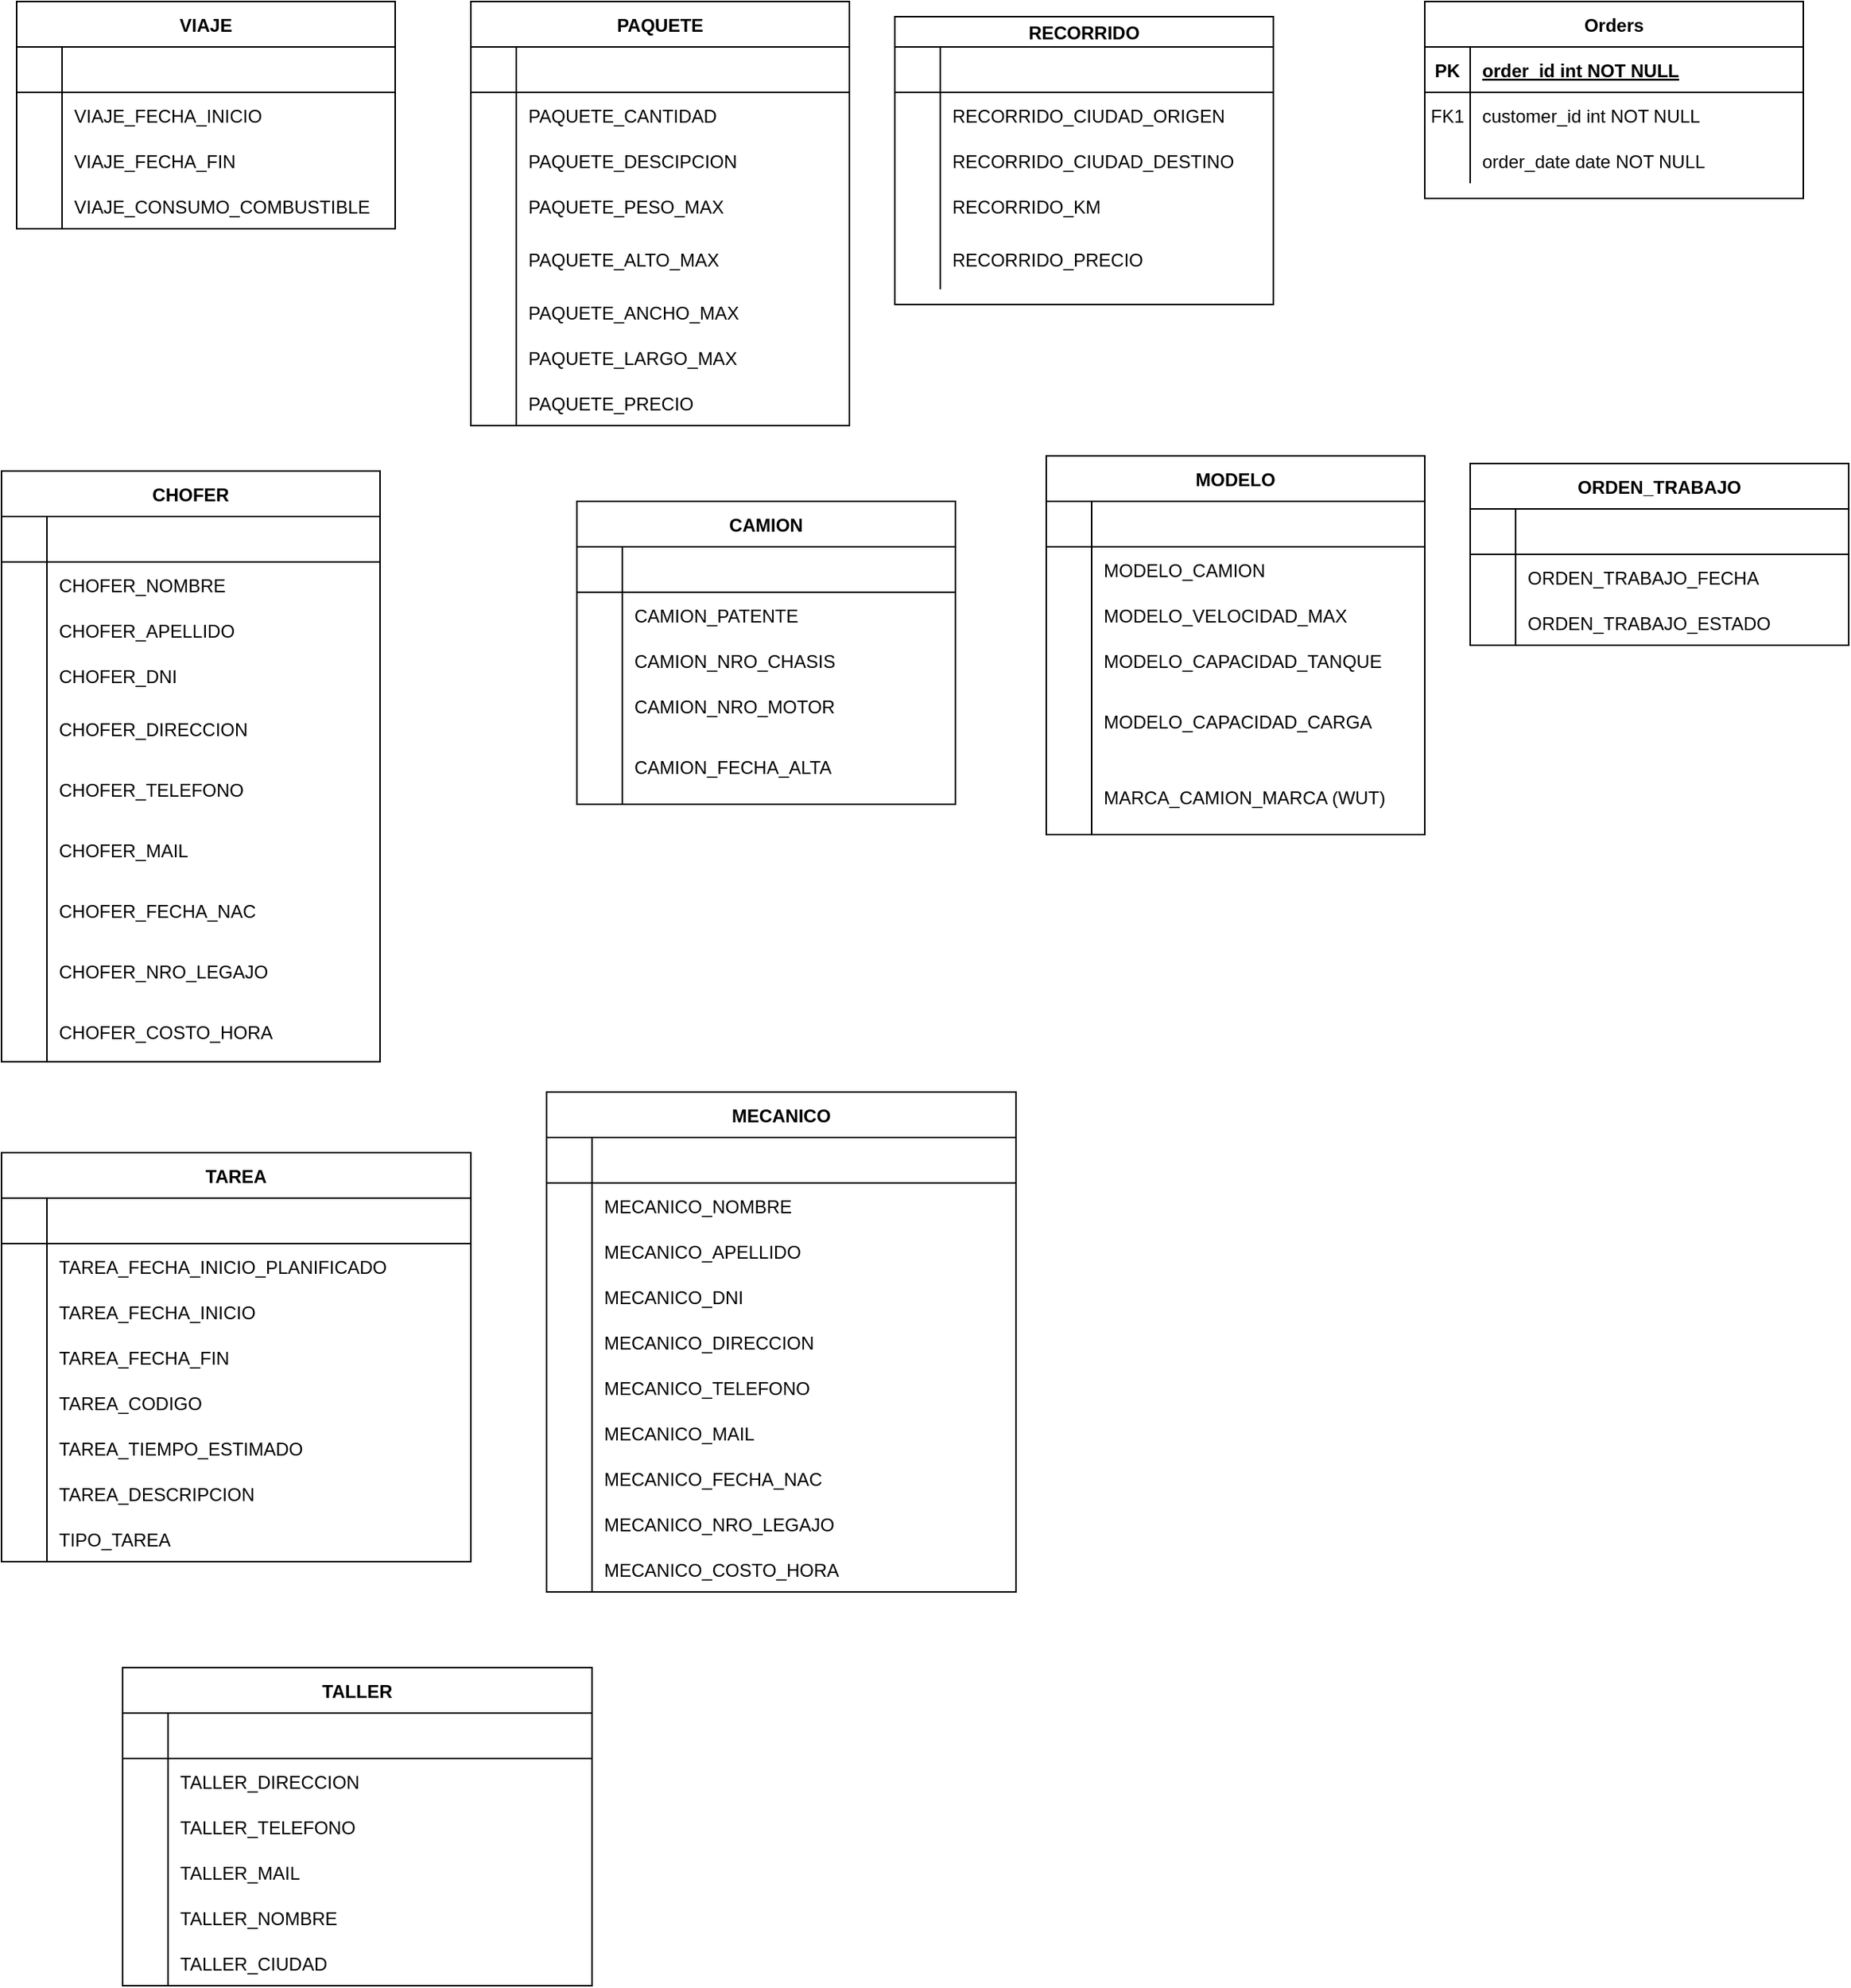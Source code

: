 <mxfile version="15.1.4" type="github">
  <diagram id="R2lEEEUBdFMjLlhIrx00" name="Page-1">
    <mxGraphModel dx="702" dy="761" grid="1" gridSize="10" guides="1" tooltips="1" connect="1" arrows="1" fold="1" page="1" pageScale="1" pageWidth="15000" pageHeight="100000" math="0" shadow="0" extFonts="Permanent Marker^https://fonts.googleapis.com/css?family=Permanent+Marker">
      <root>
        <mxCell id="0" />
        <mxCell id="1" parent="0" />
        <mxCell id="_eQ42IoMCjJthv77Kmsl-1" value="VIAJE" style="shape=table;startSize=30;container=1;collapsible=1;childLayout=tableLayout;fixedRows=1;rowLines=0;fontStyle=1;align=center;resizeLast=1;" vertex="1" parent="1">
          <mxGeometry x="40" y="70" width="250" height="150" as="geometry" />
        </mxCell>
        <mxCell id="_eQ42IoMCjJthv77Kmsl-2" value="" style="shape=partialRectangle;collapsible=0;dropTarget=0;pointerEvents=0;fillColor=none;points=[[0,0.5],[1,0.5]];portConstraint=eastwest;top=0;left=0;right=0;bottom=1;" vertex="1" parent="_eQ42IoMCjJthv77Kmsl-1">
          <mxGeometry y="30" width="250" height="30" as="geometry" />
        </mxCell>
        <mxCell id="_eQ42IoMCjJthv77Kmsl-3" value="" style="shape=partialRectangle;overflow=hidden;connectable=0;fillColor=none;top=0;left=0;bottom=0;right=0;fontStyle=1;" vertex="1" parent="_eQ42IoMCjJthv77Kmsl-2">
          <mxGeometry width="30" height="30" as="geometry" />
        </mxCell>
        <mxCell id="_eQ42IoMCjJthv77Kmsl-4" value="" style="shape=partialRectangle;overflow=hidden;connectable=0;fillColor=none;top=0;left=0;bottom=0;right=0;align=left;spacingLeft=6;fontStyle=5;" vertex="1" parent="_eQ42IoMCjJthv77Kmsl-2">
          <mxGeometry x="30" width="220" height="30" as="geometry" />
        </mxCell>
        <mxCell id="_eQ42IoMCjJthv77Kmsl-5" value="" style="shape=partialRectangle;collapsible=0;dropTarget=0;pointerEvents=0;fillColor=none;points=[[0,0.5],[1,0.5]];portConstraint=eastwest;top=0;left=0;right=0;bottom=0;" vertex="1" parent="_eQ42IoMCjJthv77Kmsl-1">
          <mxGeometry y="60" width="250" height="30" as="geometry" />
        </mxCell>
        <mxCell id="_eQ42IoMCjJthv77Kmsl-6" value="" style="shape=partialRectangle;overflow=hidden;connectable=0;fillColor=none;top=0;left=0;bottom=0;right=0;" vertex="1" parent="_eQ42IoMCjJthv77Kmsl-5">
          <mxGeometry width="30" height="30" as="geometry" />
        </mxCell>
        <mxCell id="_eQ42IoMCjJthv77Kmsl-7" value="VIAJE_FECHA_INICIO" style="shape=partialRectangle;overflow=hidden;connectable=0;fillColor=none;top=0;left=0;bottom=0;right=0;align=left;spacingLeft=6;" vertex="1" parent="_eQ42IoMCjJthv77Kmsl-5">
          <mxGeometry x="30" width="220" height="30" as="geometry" />
        </mxCell>
        <mxCell id="_eQ42IoMCjJthv77Kmsl-17" value="" style="shape=partialRectangle;collapsible=0;dropTarget=0;pointerEvents=0;fillColor=none;points=[[0,0.5],[1,0.5]];portConstraint=eastwest;top=0;left=0;right=0;bottom=0;" vertex="1" parent="_eQ42IoMCjJthv77Kmsl-1">
          <mxGeometry y="90" width="250" height="30" as="geometry" />
        </mxCell>
        <mxCell id="_eQ42IoMCjJthv77Kmsl-18" value="" style="shape=partialRectangle;overflow=hidden;connectable=0;fillColor=none;top=0;left=0;bottom=0;right=0;" vertex="1" parent="_eQ42IoMCjJthv77Kmsl-17">
          <mxGeometry width="30" height="30" as="geometry" />
        </mxCell>
        <mxCell id="_eQ42IoMCjJthv77Kmsl-19" value="VIAJE_FECHA_FIN" style="shape=partialRectangle;overflow=hidden;connectable=0;fillColor=none;top=0;left=0;bottom=0;right=0;align=left;spacingLeft=6;" vertex="1" parent="_eQ42IoMCjJthv77Kmsl-17">
          <mxGeometry x="30" width="220" height="30" as="geometry" />
        </mxCell>
        <mxCell id="_eQ42IoMCjJthv77Kmsl-20" value="" style="shape=partialRectangle;collapsible=0;dropTarget=0;pointerEvents=0;fillColor=none;points=[[0,0.5],[1,0.5]];portConstraint=eastwest;top=0;left=0;right=0;bottom=0;" vertex="1" parent="_eQ42IoMCjJthv77Kmsl-1">
          <mxGeometry y="120" width="250" height="30" as="geometry" />
        </mxCell>
        <mxCell id="_eQ42IoMCjJthv77Kmsl-21" value="" style="shape=partialRectangle;overflow=hidden;connectable=0;fillColor=none;top=0;left=0;bottom=0;right=0;" vertex="1" parent="_eQ42IoMCjJthv77Kmsl-20">
          <mxGeometry width="30" height="30" as="geometry" />
        </mxCell>
        <mxCell id="_eQ42IoMCjJthv77Kmsl-22" value="VIAJE_CONSUMO_COMBUSTIBLE" style="shape=partialRectangle;overflow=hidden;connectable=0;fillColor=none;top=0;left=0;bottom=0;right=0;align=left;spacingLeft=6;" vertex="1" parent="_eQ42IoMCjJthv77Kmsl-20">
          <mxGeometry x="30" width="220" height="30" as="geometry" />
        </mxCell>
        <mxCell id="_eQ42IoMCjJthv77Kmsl-23" value="Orders" style="shape=table;startSize=30;container=1;collapsible=1;childLayout=tableLayout;fixedRows=1;rowLines=0;fontStyle=1;align=center;resizeLast=1;" vertex="1" parent="1">
          <mxGeometry x="970" y="70" width="250" height="130" as="geometry" />
        </mxCell>
        <mxCell id="_eQ42IoMCjJthv77Kmsl-24" value="" style="shape=partialRectangle;collapsible=0;dropTarget=0;pointerEvents=0;fillColor=none;points=[[0,0.5],[1,0.5]];portConstraint=eastwest;top=0;left=0;right=0;bottom=1;" vertex="1" parent="_eQ42IoMCjJthv77Kmsl-23">
          <mxGeometry y="30" width="250" height="30" as="geometry" />
        </mxCell>
        <mxCell id="_eQ42IoMCjJthv77Kmsl-25" value="PK" style="shape=partialRectangle;overflow=hidden;connectable=0;fillColor=none;top=0;left=0;bottom=0;right=0;fontStyle=1;" vertex="1" parent="_eQ42IoMCjJthv77Kmsl-24">
          <mxGeometry width="30" height="30" as="geometry" />
        </mxCell>
        <mxCell id="_eQ42IoMCjJthv77Kmsl-26" value="order_id int NOT NULL " style="shape=partialRectangle;overflow=hidden;connectable=0;fillColor=none;top=0;left=0;bottom=0;right=0;align=left;spacingLeft=6;fontStyle=5;" vertex="1" parent="_eQ42IoMCjJthv77Kmsl-24">
          <mxGeometry x="30" width="220" height="30" as="geometry" />
        </mxCell>
        <mxCell id="_eQ42IoMCjJthv77Kmsl-27" value="" style="shape=partialRectangle;collapsible=0;dropTarget=0;pointerEvents=0;fillColor=none;points=[[0,0.5],[1,0.5]];portConstraint=eastwest;top=0;left=0;right=0;bottom=0;" vertex="1" parent="_eQ42IoMCjJthv77Kmsl-23">
          <mxGeometry y="60" width="250" height="30" as="geometry" />
        </mxCell>
        <mxCell id="_eQ42IoMCjJthv77Kmsl-28" value="FK1" style="shape=partialRectangle;overflow=hidden;connectable=0;fillColor=none;top=0;left=0;bottom=0;right=0;" vertex="1" parent="_eQ42IoMCjJthv77Kmsl-27">
          <mxGeometry width="30" height="30" as="geometry" />
        </mxCell>
        <mxCell id="_eQ42IoMCjJthv77Kmsl-29" value="customer_id int NOT NULL" style="shape=partialRectangle;overflow=hidden;connectable=0;fillColor=none;top=0;left=0;bottom=0;right=0;align=left;spacingLeft=6;" vertex="1" parent="_eQ42IoMCjJthv77Kmsl-27">
          <mxGeometry x="30" width="220" height="30" as="geometry" />
        </mxCell>
        <mxCell id="_eQ42IoMCjJthv77Kmsl-30" value="" style="shape=partialRectangle;collapsible=0;dropTarget=0;pointerEvents=0;fillColor=none;points=[[0,0.5],[1,0.5]];portConstraint=eastwest;top=0;left=0;right=0;bottom=0;" vertex="1" parent="_eQ42IoMCjJthv77Kmsl-23">
          <mxGeometry y="90" width="250" height="30" as="geometry" />
        </mxCell>
        <mxCell id="_eQ42IoMCjJthv77Kmsl-31" value="" style="shape=partialRectangle;overflow=hidden;connectable=0;fillColor=none;top=0;left=0;bottom=0;right=0;" vertex="1" parent="_eQ42IoMCjJthv77Kmsl-30">
          <mxGeometry width="30" height="30" as="geometry" />
        </mxCell>
        <mxCell id="_eQ42IoMCjJthv77Kmsl-32" value="order_date date NOT NULL" style="shape=partialRectangle;overflow=hidden;connectable=0;fillColor=none;top=0;left=0;bottom=0;right=0;align=left;spacingLeft=6;" vertex="1" parent="_eQ42IoMCjJthv77Kmsl-30">
          <mxGeometry x="30" width="220" height="30" as="geometry" />
        </mxCell>
        <mxCell id="_eQ42IoMCjJthv77Kmsl-33" value="PAQUETE" style="shape=table;startSize=30;container=1;collapsible=1;childLayout=tableLayout;fixedRows=1;rowLines=0;fontStyle=1;align=center;resizeLast=1;" vertex="1" parent="1">
          <mxGeometry x="340" y="70" width="250" height="280" as="geometry" />
        </mxCell>
        <mxCell id="_eQ42IoMCjJthv77Kmsl-34" value="" style="shape=partialRectangle;collapsible=0;dropTarget=0;pointerEvents=0;fillColor=none;points=[[0,0.5],[1,0.5]];portConstraint=eastwest;top=0;left=0;right=0;bottom=1;" vertex="1" parent="_eQ42IoMCjJthv77Kmsl-33">
          <mxGeometry y="30" width="250" height="30" as="geometry" />
        </mxCell>
        <mxCell id="_eQ42IoMCjJthv77Kmsl-35" value="" style="shape=partialRectangle;overflow=hidden;connectable=0;fillColor=none;top=0;left=0;bottom=0;right=0;fontStyle=1;" vertex="1" parent="_eQ42IoMCjJthv77Kmsl-34">
          <mxGeometry width="30" height="30" as="geometry" />
        </mxCell>
        <mxCell id="_eQ42IoMCjJthv77Kmsl-36" value="" style="shape=partialRectangle;overflow=hidden;connectable=0;fillColor=none;top=0;left=0;bottom=0;right=0;align=left;spacingLeft=6;fontStyle=5;" vertex="1" parent="_eQ42IoMCjJthv77Kmsl-34">
          <mxGeometry x="30" width="220" height="30" as="geometry" />
        </mxCell>
        <mxCell id="_eQ42IoMCjJthv77Kmsl-37" value="" style="shape=partialRectangle;collapsible=0;dropTarget=0;pointerEvents=0;fillColor=none;points=[[0,0.5],[1,0.5]];portConstraint=eastwest;top=0;left=0;right=0;bottom=0;" vertex="1" parent="_eQ42IoMCjJthv77Kmsl-33">
          <mxGeometry y="60" width="250" height="30" as="geometry" />
        </mxCell>
        <mxCell id="_eQ42IoMCjJthv77Kmsl-38" value="" style="shape=partialRectangle;overflow=hidden;connectable=0;fillColor=none;top=0;left=0;bottom=0;right=0;" vertex="1" parent="_eQ42IoMCjJthv77Kmsl-37">
          <mxGeometry width="30" height="30" as="geometry" />
        </mxCell>
        <mxCell id="_eQ42IoMCjJthv77Kmsl-39" value="PAQUETE_CANTIDAD" style="shape=partialRectangle;overflow=hidden;connectable=0;fillColor=none;top=0;left=0;bottom=0;right=0;align=left;spacingLeft=6;" vertex="1" parent="_eQ42IoMCjJthv77Kmsl-37">
          <mxGeometry x="30" width="220" height="30" as="geometry" />
        </mxCell>
        <mxCell id="_eQ42IoMCjJthv77Kmsl-40" value="" style="shape=partialRectangle;collapsible=0;dropTarget=0;pointerEvents=0;fillColor=none;points=[[0,0.5],[1,0.5]];portConstraint=eastwest;top=0;left=0;right=0;bottom=0;" vertex="1" parent="_eQ42IoMCjJthv77Kmsl-33">
          <mxGeometry y="90" width="250" height="30" as="geometry" />
        </mxCell>
        <mxCell id="_eQ42IoMCjJthv77Kmsl-41" value="" style="shape=partialRectangle;overflow=hidden;connectable=0;fillColor=none;top=0;left=0;bottom=0;right=0;" vertex="1" parent="_eQ42IoMCjJthv77Kmsl-40">
          <mxGeometry width="30" height="30" as="geometry" />
        </mxCell>
        <mxCell id="_eQ42IoMCjJthv77Kmsl-42" value="PAQUETE_DESCIPCION" style="shape=partialRectangle;overflow=hidden;connectable=0;fillColor=none;top=0;left=0;bottom=0;right=0;align=left;spacingLeft=6;" vertex="1" parent="_eQ42IoMCjJthv77Kmsl-40">
          <mxGeometry x="30" width="220" height="30" as="geometry" />
        </mxCell>
        <mxCell id="_eQ42IoMCjJthv77Kmsl-43" value="" style="shape=partialRectangle;collapsible=0;dropTarget=0;pointerEvents=0;fillColor=none;points=[[0,0.5],[1,0.5]];portConstraint=eastwest;top=0;left=0;right=0;bottom=0;" vertex="1" parent="_eQ42IoMCjJthv77Kmsl-33">
          <mxGeometry y="120" width="250" height="30" as="geometry" />
        </mxCell>
        <mxCell id="_eQ42IoMCjJthv77Kmsl-44" value="" style="shape=partialRectangle;overflow=hidden;connectable=0;fillColor=none;top=0;left=0;bottom=0;right=0;" vertex="1" parent="_eQ42IoMCjJthv77Kmsl-43">
          <mxGeometry width="30" height="30" as="geometry" />
        </mxCell>
        <mxCell id="_eQ42IoMCjJthv77Kmsl-45" value="PAQUETE_PESO_MAX" style="shape=partialRectangle;overflow=hidden;connectable=0;fillColor=none;top=0;left=0;bottom=0;right=0;align=left;spacingLeft=6;" vertex="1" parent="_eQ42IoMCjJthv77Kmsl-43">
          <mxGeometry x="30" width="220" height="30" as="geometry" />
        </mxCell>
        <mxCell id="_eQ42IoMCjJthv77Kmsl-46" value="" style="shape=partialRectangle;collapsible=0;dropTarget=0;pointerEvents=0;fillColor=none;points=[[0,0.5],[1,0.5]];portConstraint=eastwest;top=0;left=0;right=0;bottom=0;" vertex="1" parent="_eQ42IoMCjJthv77Kmsl-33">
          <mxGeometry y="150" width="250" height="40" as="geometry" />
        </mxCell>
        <mxCell id="_eQ42IoMCjJthv77Kmsl-47" value="" style="shape=partialRectangle;overflow=hidden;connectable=0;fillColor=none;top=0;left=0;bottom=0;right=0;" vertex="1" parent="_eQ42IoMCjJthv77Kmsl-46">
          <mxGeometry width="30" height="40" as="geometry" />
        </mxCell>
        <mxCell id="_eQ42IoMCjJthv77Kmsl-48" value="PAQUETE_ALTO_MAX" style="shape=partialRectangle;overflow=hidden;connectable=0;fillColor=none;top=0;left=0;bottom=0;right=0;align=left;spacingLeft=6;" vertex="1" parent="_eQ42IoMCjJthv77Kmsl-46">
          <mxGeometry x="30" width="220" height="40" as="geometry" />
        </mxCell>
        <mxCell id="_eQ42IoMCjJthv77Kmsl-49" value="" style="shape=partialRectangle;collapsible=0;dropTarget=0;pointerEvents=0;fillColor=none;points=[[0,0.5],[1,0.5]];portConstraint=eastwest;top=0;left=0;right=0;bottom=0;" vertex="1" parent="_eQ42IoMCjJthv77Kmsl-33">
          <mxGeometry y="190" width="250" height="30" as="geometry" />
        </mxCell>
        <mxCell id="_eQ42IoMCjJthv77Kmsl-50" value="" style="shape=partialRectangle;overflow=hidden;connectable=0;fillColor=none;top=0;left=0;bottom=0;right=0;" vertex="1" parent="_eQ42IoMCjJthv77Kmsl-49">
          <mxGeometry width="30" height="30" as="geometry" />
        </mxCell>
        <mxCell id="_eQ42IoMCjJthv77Kmsl-51" value="PAQUETE_ANCHO_MAX" style="shape=partialRectangle;overflow=hidden;connectable=0;fillColor=none;top=0;left=0;bottom=0;right=0;align=left;spacingLeft=6;" vertex="1" parent="_eQ42IoMCjJthv77Kmsl-49">
          <mxGeometry x="30" width="220" height="30" as="geometry" />
        </mxCell>
        <mxCell id="_eQ42IoMCjJthv77Kmsl-52" value="" style="shape=partialRectangle;collapsible=0;dropTarget=0;pointerEvents=0;fillColor=none;points=[[0,0.5],[1,0.5]];portConstraint=eastwest;top=0;left=0;right=0;bottom=0;" vertex="1" parent="_eQ42IoMCjJthv77Kmsl-33">
          <mxGeometry y="220" width="250" height="30" as="geometry" />
        </mxCell>
        <mxCell id="_eQ42IoMCjJthv77Kmsl-53" value="" style="shape=partialRectangle;overflow=hidden;connectable=0;fillColor=none;top=0;left=0;bottom=0;right=0;" vertex="1" parent="_eQ42IoMCjJthv77Kmsl-52">
          <mxGeometry width="30" height="30" as="geometry" />
        </mxCell>
        <mxCell id="_eQ42IoMCjJthv77Kmsl-54" value="PAQUETE_LARGO_MAX" style="shape=partialRectangle;overflow=hidden;connectable=0;fillColor=none;top=0;left=0;bottom=0;right=0;align=left;spacingLeft=6;" vertex="1" parent="_eQ42IoMCjJthv77Kmsl-52">
          <mxGeometry x="30" width="220" height="30" as="geometry" />
        </mxCell>
        <mxCell id="_eQ42IoMCjJthv77Kmsl-55" value="" style="shape=partialRectangle;collapsible=0;dropTarget=0;pointerEvents=0;fillColor=none;points=[[0,0.5],[1,0.5]];portConstraint=eastwest;top=0;left=0;right=0;bottom=0;" vertex="1" parent="_eQ42IoMCjJthv77Kmsl-33">
          <mxGeometry y="250" width="250" height="30" as="geometry" />
        </mxCell>
        <mxCell id="_eQ42IoMCjJthv77Kmsl-56" value="" style="shape=partialRectangle;overflow=hidden;connectable=0;fillColor=none;top=0;left=0;bottom=0;right=0;" vertex="1" parent="_eQ42IoMCjJthv77Kmsl-55">
          <mxGeometry width="30" height="30" as="geometry" />
        </mxCell>
        <mxCell id="_eQ42IoMCjJthv77Kmsl-57" value="PAQUETE_PRECIO" style="shape=partialRectangle;overflow=hidden;connectable=0;fillColor=none;top=0;left=0;bottom=0;right=0;align=left;spacingLeft=6;" vertex="1" parent="_eQ42IoMCjJthv77Kmsl-55">
          <mxGeometry x="30" width="220" height="30" as="geometry" />
        </mxCell>
        <mxCell id="_eQ42IoMCjJthv77Kmsl-58" value="CHOFER" style="shape=table;startSize=30;container=1;collapsible=1;childLayout=tableLayout;fixedRows=1;rowLines=0;fontStyle=1;align=center;resizeLast=1;" vertex="1" parent="1">
          <mxGeometry x="30" y="380" width="250" height="390" as="geometry" />
        </mxCell>
        <mxCell id="_eQ42IoMCjJthv77Kmsl-59" value="" style="shape=partialRectangle;collapsible=0;dropTarget=0;pointerEvents=0;fillColor=none;points=[[0,0.5],[1,0.5]];portConstraint=eastwest;top=0;left=0;right=0;bottom=1;" vertex="1" parent="_eQ42IoMCjJthv77Kmsl-58">
          <mxGeometry y="30" width="250" height="30" as="geometry" />
        </mxCell>
        <mxCell id="_eQ42IoMCjJthv77Kmsl-60" value="" style="shape=partialRectangle;overflow=hidden;connectable=0;fillColor=none;top=0;left=0;bottom=0;right=0;fontStyle=1;" vertex="1" parent="_eQ42IoMCjJthv77Kmsl-59">
          <mxGeometry width="30" height="30" as="geometry" />
        </mxCell>
        <mxCell id="_eQ42IoMCjJthv77Kmsl-61" value="" style="shape=partialRectangle;overflow=hidden;connectable=0;fillColor=none;top=0;left=0;bottom=0;right=0;align=left;spacingLeft=6;fontStyle=5;" vertex="1" parent="_eQ42IoMCjJthv77Kmsl-59">
          <mxGeometry x="30" width="220" height="30" as="geometry" />
        </mxCell>
        <mxCell id="_eQ42IoMCjJthv77Kmsl-62" value="" style="shape=partialRectangle;collapsible=0;dropTarget=0;pointerEvents=0;fillColor=none;points=[[0,0.5],[1,0.5]];portConstraint=eastwest;top=0;left=0;right=0;bottom=0;" vertex="1" parent="_eQ42IoMCjJthv77Kmsl-58">
          <mxGeometry y="60" width="250" height="30" as="geometry" />
        </mxCell>
        <mxCell id="_eQ42IoMCjJthv77Kmsl-63" value="" style="shape=partialRectangle;overflow=hidden;connectable=0;fillColor=none;top=0;left=0;bottom=0;right=0;" vertex="1" parent="_eQ42IoMCjJthv77Kmsl-62">
          <mxGeometry width="30" height="30" as="geometry" />
        </mxCell>
        <mxCell id="_eQ42IoMCjJthv77Kmsl-64" value="CHOFER_NOMBRE" style="shape=partialRectangle;overflow=hidden;connectable=0;fillColor=none;top=0;left=0;bottom=0;right=0;align=left;spacingLeft=6;" vertex="1" parent="_eQ42IoMCjJthv77Kmsl-62">
          <mxGeometry x="30" width="220" height="30" as="geometry" />
        </mxCell>
        <mxCell id="_eQ42IoMCjJthv77Kmsl-65" value="" style="shape=partialRectangle;collapsible=0;dropTarget=0;pointerEvents=0;fillColor=none;points=[[0,0.5],[1,0.5]];portConstraint=eastwest;top=0;left=0;right=0;bottom=0;" vertex="1" parent="_eQ42IoMCjJthv77Kmsl-58">
          <mxGeometry y="90" width="250" height="30" as="geometry" />
        </mxCell>
        <mxCell id="_eQ42IoMCjJthv77Kmsl-66" value="" style="shape=partialRectangle;overflow=hidden;connectable=0;fillColor=none;top=0;left=0;bottom=0;right=0;" vertex="1" parent="_eQ42IoMCjJthv77Kmsl-65">
          <mxGeometry width="30" height="30" as="geometry" />
        </mxCell>
        <mxCell id="_eQ42IoMCjJthv77Kmsl-67" value="CHOFER_APELLIDO" style="shape=partialRectangle;overflow=hidden;connectable=0;fillColor=none;top=0;left=0;bottom=0;right=0;align=left;spacingLeft=6;" vertex="1" parent="_eQ42IoMCjJthv77Kmsl-65">
          <mxGeometry x="30" width="220" height="30" as="geometry" />
        </mxCell>
        <mxCell id="_eQ42IoMCjJthv77Kmsl-68" value="" style="shape=partialRectangle;collapsible=0;dropTarget=0;pointerEvents=0;fillColor=none;points=[[0,0.5],[1,0.5]];portConstraint=eastwest;top=0;left=0;right=0;bottom=0;" vertex="1" parent="_eQ42IoMCjJthv77Kmsl-58">
          <mxGeometry y="120" width="250" height="30" as="geometry" />
        </mxCell>
        <mxCell id="_eQ42IoMCjJthv77Kmsl-69" value="" style="shape=partialRectangle;overflow=hidden;connectable=0;fillColor=none;top=0;left=0;bottom=0;right=0;" vertex="1" parent="_eQ42IoMCjJthv77Kmsl-68">
          <mxGeometry width="30" height="30" as="geometry" />
        </mxCell>
        <mxCell id="_eQ42IoMCjJthv77Kmsl-70" value="CHOFER_DNI" style="shape=partialRectangle;overflow=hidden;connectable=0;fillColor=none;top=0;left=0;bottom=0;right=0;align=left;spacingLeft=6;" vertex="1" parent="_eQ42IoMCjJthv77Kmsl-68">
          <mxGeometry x="30" width="220" height="30" as="geometry" />
        </mxCell>
        <mxCell id="_eQ42IoMCjJthv77Kmsl-71" value="" style="shape=partialRectangle;collapsible=0;dropTarget=0;pointerEvents=0;fillColor=none;points=[[0,0.5],[1,0.5]];portConstraint=eastwest;top=0;left=0;right=0;bottom=0;" vertex="1" parent="_eQ42IoMCjJthv77Kmsl-58">
          <mxGeometry y="150" width="250" height="40" as="geometry" />
        </mxCell>
        <mxCell id="_eQ42IoMCjJthv77Kmsl-72" value="" style="shape=partialRectangle;overflow=hidden;connectable=0;fillColor=none;top=0;left=0;bottom=0;right=0;" vertex="1" parent="_eQ42IoMCjJthv77Kmsl-71">
          <mxGeometry width="30" height="40" as="geometry" />
        </mxCell>
        <mxCell id="_eQ42IoMCjJthv77Kmsl-73" value="CHOFER_DIRECCION" style="shape=partialRectangle;overflow=hidden;connectable=0;fillColor=none;top=0;left=0;bottom=0;right=0;align=left;spacingLeft=6;" vertex="1" parent="_eQ42IoMCjJthv77Kmsl-71">
          <mxGeometry x="30" width="220" height="40" as="geometry" />
        </mxCell>
        <mxCell id="_eQ42IoMCjJthv77Kmsl-99" value="" style="shape=partialRectangle;collapsible=0;dropTarget=0;pointerEvents=0;fillColor=none;points=[[0,0.5],[1,0.5]];portConstraint=eastwest;top=0;left=0;right=0;bottom=0;" vertex="1" parent="_eQ42IoMCjJthv77Kmsl-58">
          <mxGeometry y="190" width="250" height="40" as="geometry" />
        </mxCell>
        <mxCell id="_eQ42IoMCjJthv77Kmsl-100" value="" style="shape=partialRectangle;overflow=hidden;connectable=0;fillColor=none;top=0;left=0;bottom=0;right=0;" vertex="1" parent="_eQ42IoMCjJthv77Kmsl-99">
          <mxGeometry width="30" height="40" as="geometry" />
        </mxCell>
        <mxCell id="_eQ42IoMCjJthv77Kmsl-101" value="CHOFER_TELEFONO" style="shape=partialRectangle;overflow=hidden;connectable=0;fillColor=none;top=0;left=0;bottom=0;right=0;align=left;spacingLeft=6;" vertex="1" parent="_eQ42IoMCjJthv77Kmsl-99">
          <mxGeometry x="30" width="220" height="40" as="geometry" />
        </mxCell>
        <mxCell id="_eQ42IoMCjJthv77Kmsl-102" value="" style="shape=partialRectangle;collapsible=0;dropTarget=0;pointerEvents=0;fillColor=none;points=[[0,0.5],[1,0.5]];portConstraint=eastwest;top=0;left=0;right=0;bottom=0;" vertex="1" parent="_eQ42IoMCjJthv77Kmsl-58">
          <mxGeometry y="230" width="250" height="40" as="geometry" />
        </mxCell>
        <mxCell id="_eQ42IoMCjJthv77Kmsl-103" value="" style="shape=partialRectangle;overflow=hidden;connectable=0;fillColor=none;top=0;left=0;bottom=0;right=0;" vertex="1" parent="_eQ42IoMCjJthv77Kmsl-102">
          <mxGeometry width="30" height="40" as="geometry" />
        </mxCell>
        <mxCell id="_eQ42IoMCjJthv77Kmsl-104" value="CHOFER_MAIL" style="shape=partialRectangle;overflow=hidden;connectable=0;fillColor=none;top=0;left=0;bottom=0;right=0;align=left;spacingLeft=6;" vertex="1" parent="_eQ42IoMCjJthv77Kmsl-102">
          <mxGeometry x="30" width="220" height="40" as="geometry" />
        </mxCell>
        <mxCell id="_eQ42IoMCjJthv77Kmsl-105" value="" style="shape=partialRectangle;collapsible=0;dropTarget=0;pointerEvents=0;fillColor=none;points=[[0,0.5],[1,0.5]];portConstraint=eastwest;top=0;left=0;right=0;bottom=0;" vertex="1" parent="_eQ42IoMCjJthv77Kmsl-58">
          <mxGeometry y="270" width="250" height="40" as="geometry" />
        </mxCell>
        <mxCell id="_eQ42IoMCjJthv77Kmsl-106" value="" style="shape=partialRectangle;overflow=hidden;connectable=0;fillColor=none;top=0;left=0;bottom=0;right=0;" vertex="1" parent="_eQ42IoMCjJthv77Kmsl-105">
          <mxGeometry width="30" height="40" as="geometry" />
        </mxCell>
        <mxCell id="_eQ42IoMCjJthv77Kmsl-107" value="CHOFER_FECHA_NAC" style="shape=partialRectangle;overflow=hidden;connectable=0;fillColor=none;top=0;left=0;bottom=0;right=0;align=left;spacingLeft=6;" vertex="1" parent="_eQ42IoMCjJthv77Kmsl-105">
          <mxGeometry x="30" width="220" height="40" as="geometry" />
        </mxCell>
        <mxCell id="_eQ42IoMCjJthv77Kmsl-108" value="" style="shape=partialRectangle;collapsible=0;dropTarget=0;pointerEvents=0;fillColor=none;points=[[0,0.5],[1,0.5]];portConstraint=eastwest;top=0;left=0;right=0;bottom=0;" vertex="1" parent="_eQ42IoMCjJthv77Kmsl-58">
          <mxGeometry y="310" width="250" height="40" as="geometry" />
        </mxCell>
        <mxCell id="_eQ42IoMCjJthv77Kmsl-109" value="" style="shape=partialRectangle;overflow=hidden;connectable=0;fillColor=none;top=0;left=0;bottom=0;right=0;" vertex="1" parent="_eQ42IoMCjJthv77Kmsl-108">
          <mxGeometry width="30" height="40" as="geometry" />
        </mxCell>
        <mxCell id="_eQ42IoMCjJthv77Kmsl-110" value="CHOFER_NRO_LEGAJO" style="shape=partialRectangle;overflow=hidden;connectable=0;fillColor=none;top=0;left=0;bottom=0;right=0;align=left;spacingLeft=6;" vertex="1" parent="_eQ42IoMCjJthv77Kmsl-108">
          <mxGeometry x="30" width="220" height="40" as="geometry" />
        </mxCell>
        <mxCell id="_eQ42IoMCjJthv77Kmsl-111" value="" style="shape=partialRectangle;collapsible=0;dropTarget=0;pointerEvents=0;fillColor=none;points=[[0,0.5],[1,0.5]];portConstraint=eastwest;top=0;left=0;right=0;bottom=0;" vertex="1" parent="_eQ42IoMCjJthv77Kmsl-58">
          <mxGeometry y="350" width="250" height="40" as="geometry" />
        </mxCell>
        <mxCell id="_eQ42IoMCjJthv77Kmsl-112" value="" style="shape=partialRectangle;overflow=hidden;connectable=0;fillColor=none;top=0;left=0;bottom=0;right=0;" vertex="1" parent="_eQ42IoMCjJthv77Kmsl-111">
          <mxGeometry width="30" height="40" as="geometry" />
        </mxCell>
        <mxCell id="_eQ42IoMCjJthv77Kmsl-113" value="CHOFER_COSTO_HORA" style="shape=partialRectangle;overflow=hidden;connectable=0;fillColor=none;top=0;left=0;bottom=0;right=0;align=left;spacingLeft=6;" vertex="1" parent="_eQ42IoMCjJthv77Kmsl-111">
          <mxGeometry x="30" width="220" height="40" as="geometry" />
        </mxCell>
        <mxCell id="_eQ42IoMCjJthv77Kmsl-83" value="RECORRIDO" style="shape=table;startSize=20;container=1;collapsible=1;childLayout=tableLayout;fixedRows=1;rowLines=0;fontStyle=1;align=center;resizeLast=1;" vertex="1" parent="1">
          <mxGeometry x="620" y="80" width="250" height="190" as="geometry" />
        </mxCell>
        <mxCell id="_eQ42IoMCjJthv77Kmsl-84" value="" style="shape=partialRectangle;collapsible=0;dropTarget=0;pointerEvents=0;fillColor=none;points=[[0,0.5],[1,0.5]];portConstraint=eastwest;top=0;left=0;right=0;bottom=1;" vertex="1" parent="_eQ42IoMCjJthv77Kmsl-83">
          <mxGeometry y="20" width="250" height="30" as="geometry" />
        </mxCell>
        <mxCell id="_eQ42IoMCjJthv77Kmsl-85" value="" style="shape=partialRectangle;overflow=hidden;connectable=0;fillColor=none;top=0;left=0;bottom=0;right=0;fontStyle=1;" vertex="1" parent="_eQ42IoMCjJthv77Kmsl-84">
          <mxGeometry width="30" height="30" as="geometry" />
        </mxCell>
        <mxCell id="_eQ42IoMCjJthv77Kmsl-86" value="" style="shape=partialRectangle;overflow=hidden;connectable=0;fillColor=none;top=0;left=0;bottom=0;right=0;align=left;spacingLeft=6;fontStyle=5;" vertex="1" parent="_eQ42IoMCjJthv77Kmsl-84">
          <mxGeometry x="30" width="220" height="30" as="geometry" />
        </mxCell>
        <mxCell id="_eQ42IoMCjJthv77Kmsl-87" value="" style="shape=partialRectangle;collapsible=0;dropTarget=0;pointerEvents=0;fillColor=none;points=[[0,0.5],[1,0.5]];portConstraint=eastwest;top=0;left=0;right=0;bottom=0;" vertex="1" parent="_eQ42IoMCjJthv77Kmsl-83">
          <mxGeometry y="50" width="250" height="30" as="geometry" />
        </mxCell>
        <mxCell id="_eQ42IoMCjJthv77Kmsl-88" value="" style="shape=partialRectangle;overflow=hidden;connectable=0;fillColor=none;top=0;left=0;bottom=0;right=0;" vertex="1" parent="_eQ42IoMCjJthv77Kmsl-87">
          <mxGeometry width="30" height="30" as="geometry" />
        </mxCell>
        <mxCell id="_eQ42IoMCjJthv77Kmsl-89" value="RECORRIDO_CIUDAD_ORIGEN" style="shape=partialRectangle;overflow=hidden;connectable=0;fillColor=none;top=0;left=0;bottom=0;right=0;align=left;spacingLeft=6;" vertex="1" parent="_eQ42IoMCjJthv77Kmsl-87">
          <mxGeometry x="30" width="220" height="30" as="geometry" />
        </mxCell>
        <mxCell id="_eQ42IoMCjJthv77Kmsl-90" value="" style="shape=partialRectangle;collapsible=0;dropTarget=0;pointerEvents=0;fillColor=none;points=[[0,0.5],[1,0.5]];portConstraint=eastwest;top=0;left=0;right=0;bottom=0;" vertex="1" parent="_eQ42IoMCjJthv77Kmsl-83">
          <mxGeometry y="80" width="250" height="30" as="geometry" />
        </mxCell>
        <mxCell id="_eQ42IoMCjJthv77Kmsl-91" value="" style="shape=partialRectangle;overflow=hidden;connectable=0;fillColor=none;top=0;left=0;bottom=0;right=0;" vertex="1" parent="_eQ42IoMCjJthv77Kmsl-90">
          <mxGeometry width="30" height="30" as="geometry" />
        </mxCell>
        <mxCell id="_eQ42IoMCjJthv77Kmsl-92" value="RECORRIDO_CIUDAD_DESTINO" style="shape=partialRectangle;overflow=hidden;connectable=0;fillColor=none;top=0;left=0;bottom=0;right=0;align=left;spacingLeft=6;" vertex="1" parent="_eQ42IoMCjJthv77Kmsl-90">
          <mxGeometry x="30" width="220" height="30" as="geometry" />
        </mxCell>
        <mxCell id="_eQ42IoMCjJthv77Kmsl-93" value="" style="shape=partialRectangle;collapsible=0;dropTarget=0;pointerEvents=0;fillColor=none;points=[[0,0.5],[1,0.5]];portConstraint=eastwest;top=0;left=0;right=0;bottom=0;" vertex="1" parent="_eQ42IoMCjJthv77Kmsl-83">
          <mxGeometry y="110" width="250" height="30" as="geometry" />
        </mxCell>
        <mxCell id="_eQ42IoMCjJthv77Kmsl-94" value="" style="shape=partialRectangle;overflow=hidden;connectable=0;fillColor=none;top=0;left=0;bottom=0;right=0;" vertex="1" parent="_eQ42IoMCjJthv77Kmsl-93">
          <mxGeometry width="30" height="30" as="geometry" />
        </mxCell>
        <mxCell id="_eQ42IoMCjJthv77Kmsl-95" value="RECORRIDO_KM" style="shape=partialRectangle;overflow=hidden;connectable=0;fillColor=none;top=0;left=0;bottom=0;right=0;align=left;spacingLeft=6;" vertex="1" parent="_eQ42IoMCjJthv77Kmsl-93">
          <mxGeometry x="30" width="220" height="30" as="geometry" />
        </mxCell>
        <mxCell id="_eQ42IoMCjJthv77Kmsl-96" value="" style="shape=partialRectangle;collapsible=0;dropTarget=0;pointerEvents=0;fillColor=none;points=[[0,0.5],[1,0.5]];portConstraint=eastwest;top=0;left=0;right=0;bottom=0;" vertex="1" parent="_eQ42IoMCjJthv77Kmsl-83">
          <mxGeometry y="140" width="250" height="40" as="geometry" />
        </mxCell>
        <mxCell id="_eQ42IoMCjJthv77Kmsl-97" value="" style="shape=partialRectangle;overflow=hidden;connectable=0;fillColor=none;top=0;left=0;bottom=0;right=0;" vertex="1" parent="_eQ42IoMCjJthv77Kmsl-96">
          <mxGeometry width="30" height="40" as="geometry" />
        </mxCell>
        <mxCell id="_eQ42IoMCjJthv77Kmsl-98" value="RECORRIDO_PRECIO" style="shape=partialRectangle;overflow=hidden;connectable=0;fillColor=none;top=0;left=0;bottom=0;right=0;align=left;spacingLeft=6;" vertex="1" parent="_eQ42IoMCjJthv77Kmsl-96">
          <mxGeometry x="30" width="220" height="40" as="geometry" />
        </mxCell>
        <mxCell id="_eQ42IoMCjJthv77Kmsl-114" value="CAMION" style="shape=table;startSize=30;container=1;collapsible=1;childLayout=tableLayout;fixedRows=1;rowLines=0;fontStyle=1;align=center;resizeLast=1;" vertex="1" parent="1">
          <mxGeometry x="410" y="400" width="250" height="200" as="geometry" />
        </mxCell>
        <mxCell id="_eQ42IoMCjJthv77Kmsl-115" value="" style="shape=partialRectangle;collapsible=0;dropTarget=0;pointerEvents=0;fillColor=none;points=[[0,0.5],[1,0.5]];portConstraint=eastwest;top=0;left=0;right=0;bottom=1;" vertex="1" parent="_eQ42IoMCjJthv77Kmsl-114">
          <mxGeometry y="30" width="250" height="30" as="geometry" />
        </mxCell>
        <mxCell id="_eQ42IoMCjJthv77Kmsl-116" value="" style="shape=partialRectangle;overflow=hidden;connectable=0;fillColor=none;top=0;left=0;bottom=0;right=0;fontStyle=1;" vertex="1" parent="_eQ42IoMCjJthv77Kmsl-115">
          <mxGeometry width="30" height="30" as="geometry" />
        </mxCell>
        <mxCell id="_eQ42IoMCjJthv77Kmsl-117" value="" style="shape=partialRectangle;overflow=hidden;connectable=0;fillColor=none;top=0;left=0;bottom=0;right=0;align=left;spacingLeft=6;fontStyle=5;" vertex="1" parent="_eQ42IoMCjJthv77Kmsl-115">
          <mxGeometry x="30" width="220" height="30" as="geometry" />
        </mxCell>
        <mxCell id="_eQ42IoMCjJthv77Kmsl-118" value="" style="shape=partialRectangle;collapsible=0;dropTarget=0;pointerEvents=0;fillColor=none;points=[[0,0.5],[1,0.5]];portConstraint=eastwest;top=0;left=0;right=0;bottom=0;" vertex="1" parent="_eQ42IoMCjJthv77Kmsl-114">
          <mxGeometry y="60" width="250" height="30" as="geometry" />
        </mxCell>
        <mxCell id="_eQ42IoMCjJthv77Kmsl-119" value="" style="shape=partialRectangle;overflow=hidden;connectable=0;fillColor=none;top=0;left=0;bottom=0;right=0;" vertex="1" parent="_eQ42IoMCjJthv77Kmsl-118">
          <mxGeometry width="30" height="30" as="geometry" />
        </mxCell>
        <mxCell id="_eQ42IoMCjJthv77Kmsl-120" value="CAMION_PATENTE" style="shape=partialRectangle;overflow=hidden;connectable=0;fillColor=none;top=0;left=0;bottom=0;right=0;align=left;spacingLeft=6;" vertex="1" parent="_eQ42IoMCjJthv77Kmsl-118">
          <mxGeometry x="30" width="220" height="30" as="geometry" />
        </mxCell>
        <mxCell id="_eQ42IoMCjJthv77Kmsl-121" value="" style="shape=partialRectangle;collapsible=0;dropTarget=0;pointerEvents=0;fillColor=none;points=[[0,0.5],[1,0.5]];portConstraint=eastwest;top=0;left=0;right=0;bottom=0;" vertex="1" parent="_eQ42IoMCjJthv77Kmsl-114">
          <mxGeometry y="90" width="250" height="30" as="geometry" />
        </mxCell>
        <mxCell id="_eQ42IoMCjJthv77Kmsl-122" value="" style="shape=partialRectangle;overflow=hidden;connectable=0;fillColor=none;top=0;left=0;bottom=0;right=0;" vertex="1" parent="_eQ42IoMCjJthv77Kmsl-121">
          <mxGeometry width="30" height="30" as="geometry" />
        </mxCell>
        <mxCell id="_eQ42IoMCjJthv77Kmsl-123" value="CAMION_NRO_CHASIS" style="shape=partialRectangle;overflow=hidden;connectable=0;fillColor=none;top=0;left=0;bottom=0;right=0;align=left;spacingLeft=6;" vertex="1" parent="_eQ42IoMCjJthv77Kmsl-121">
          <mxGeometry x="30" width="220" height="30" as="geometry" />
        </mxCell>
        <mxCell id="_eQ42IoMCjJthv77Kmsl-124" value="" style="shape=partialRectangle;collapsible=0;dropTarget=0;pointerEvents=0;fillColor=none;points=[[0,0.5],[1,0.5]];portConstraint=eastwest;top=0;left=0;right=0;bottom=0;" vertex="1" parent="_eQ42IoMCjJthv77Kmsl-114">
          <mxGeometry y="120" width="250" height="30" as="geometry" />
        </mxCell>
        <mxCell id="_eQ42IoMCjJthv77Kmsl-125" value="" style="shape=partialRectangle;overflow=hidden;connectable=0;fillColor=none;top=0;left=0;bottom=0;right=0;" vertex="1" parent="_eQ42IoMCjJthv77Kmsl-124">
          <mxGeometry width="30" height="30" as="geometry" />
        </mxCell>
        <mxCell id="_eQ42IoMCjJthv77Kmsl-126" value="CAMION_NRO_MOTOR" style="shape=partialRectangle;overflow=hidden;connectable=0;fillColor=none;top=0;left=0;bottom=0;right=0;align=left;spacingLeft=6;" vertex="1" parent="_eQ42IoMCjJthv77Kmsl-124">
          <mxGeometry x="30" width="220" height="30" as="geometry" />
        </mxCell>
        <mxCell id="_eQ42IoMCjJthv77Kmsl-127" value="" style="shape=partialRectangle;collapsible=0;dropTarget=0;pointerEvents=0;fillColor=none;points=[[0,0.5],[1,0.5]];portConstraint=eastwest;top=0;left=0;right=0;bottom=0;" vertex="1" parent="_eQ42IoMCjJthv77Kmsl-114">
          <mxGeometry y="150" width="250" height="50" as="geometry" />
        </mxCell>
        <mxCell id="_eQ42IoMCjJthv77Kmsl-128" value="" style="shape=partialRectangle;overflow=hidden;connectable=0;fillColor=none;top=0;left=0;bottom=0;right=0;" vertex="1" parent="_eQ42IoMCjJthv77Kmsl-127">
          <mxGeometry width="30" height="50" as="geometry" />
        </mxCell>
        <mxCell id="_eQ42IoMCjJthv77Kmsl-129" value="CAMION_FECHA_ALTA" style="shape=partialRectangle;overflow=hidden;connectable=0;fillColor=none;top=0;left=0;bottom=0;right=0;align=left;spacingLeft=6;" vertex="1" parent="_eQ42IoMCjJthv77Kmsl-127">
          <mxGeometry x="30" width="220" height="50" as="geometry" />
        </mxCell>
        <mxCell id="_eQ42IoMCjJthv77Kmsl-145" value="MODELO" style="shape=table;startSize=30;container=1;collapsible=1;childLayout=tableLayout;fixedRows=1;rowLines=0;fontStyle=1;align=center;resizeLast=1;" vertex="1" parent="1">
          <mxGeometry x="720" y="370" width="250" height="250" as="geometry" />
        </mxCell>
        <mxCell id="_eQ42IoMCjJthv77Kmsl-146" value="" style="shape=partialRectangle;collapsible=0;dropTarget=0;pointerEvents=0;fillColor=none;points=[[0,0.5],[1,0.5]];portConstraint=eastwest;top=0;left=0;right=0;bottom=1;" vertex="1" parent="_eQ42IoMCjJthv77Kmsl-145">
          <mxGeometry y="30" width="250" height="30" as="geometry" />
        </mxCell>
        <mxCell id="_eQ42IoMCjJthv77Kmsl-147" value="" style="shape=partialRectangle;overflow=hidden;connectable=0;fillColor=none;top=0;left=0;bottom=0;right=0;fontStyle=1;" vertex="1" parent="_eQ42IoMCjJthv77Kmsl-146">
          <mxGeometry width="30" height="30" as="geometry" />
        </mxCell>
        <mxCell id="_eQ42IoMCjJthv77Kmsl-148" value="" style="shape=partialRectangle;overflow=hidden;connectable=0;fillColor=none;top=0;left=0;bottom=0;right=0;align=left;spacingLeft=6;fontStyle=5;" vertex="1" parent="_eQ42IoMCjJthv77Kmsl-146">
          <mxGeometry x="30" width="220" height="30" as="geometry" />
        </mxCell>
        <mxCell id="_eQ42IoMCjJthv77Kmsl-149" value="" style="shape=partialRectangle;collapsible=0;dropTarget=0;pointerEvents=0;fillColor=none;points=[[0,0.5],[1,0.5]];portConstraint=eastwest;top=0;left=0;right=0;bottom=0;" vertex="1" parent="_eQ42IoMCjJthv77Kmsl-145">
          <mxGeometry y="60" width="250" height="30" as="geometry" />
        </mxCell>
        <mxCell id="_eQ42IoMCjJthv77Kmsl-150" value="" style="shape=partialRectangle;overflow=hidden;connectable=0;fillColor=none;top=0;left=0;bottom=0;right=0;" vertex="1" parent="_eQ42IoMCjJthv77Kmsl-149">
          <mxGeometry width="30" height="30" as="geometry" />
        </mxCell>
        <mxCell id="_eQ42IoMCjJthv77Kmsl-151" value="MODELO_CAMION" style="shape=partialRectangle;overflow=hidden;connectable=0;fillColor=none;top=0;left=0;bottom=0;right=0;align=left;spacingLeft=6;" vertex="1" parent="_eQ42IoMCjJthv77Kmsl-149">
          <mxGeometry x="30" width="220" height="30" as="geometry" />
        </mxCell>
        <mxCell id="_eQ42IoMCjJthv77Kmsl-152" value="" style="shape=partialRectangle;collapsible=0;dropTarget=0;pointerEvents=0;fillColor=none;points=[[0,0.5],[1,0.5]];portConstraint=eastwest;top=0;left=0;right=0;bottom=0;" vertex="1" parent="_eQ42IoMCjJthv77Kmsl-145">
          <mxGeometry y="90" width="250" height="30" as="geometry" />
        </mxCell>
        <mxCell id="_eQ42IoMCjJthv77Kmsl-153" value="" style="shape=partialRectangle;overflow=hidden;connectable=0;fillColor=none;top=0;left=0;bottom=0;right=0;" vertex="1" parent="_eQ42IoMCjJthv77Kmsl-152">
          <mxGeometry width="30" height="30" as="geometry" />
        </mxCell>
        <mxCell id="_eQ42IoMCjJthv77Kmsl-154" value="MODELO_VELOCIDAD_MAX" style="shape=partialRectangle;overflow=hidden;connectable=0;fillColor=none;top=0;left=0;bottom=0;right=0;align=left;spacingLeft=6;" vertex="1" parent="_eQ42IoMCjJthv77Kmsl-152">
          <mxGeometry x="30" width="220" height="30" as="geometry" />
        </mxCell>
        <mxCell id="_eQ42IoMCjJthv77Kmsl-155" value="" style="shape=partialRectangle;collapsible=0;dropTarget=0;pointerEvents=0;fillColor=none;points=[[0,0.5],[1,0.5]];portConstraint=eastwest;top=0;left=0;right=0;bottom=0;" vertex="1" parent="_eQ42IoMCjJthv77Kmsl-145">
          <mxGeometry y="120" width="250" height="30" as="geometry" />
        </mxCell>
        <mxCell id="_eQ42IoMCjJthv77Kmsl-156" value="" style="shape=partialRectangle;overflow=hidden;connectable=0;fillColor=none;top=0;left=0;bottom=0;right=0;" vertex="1" parent="_eQ42IoMCjJthv77Kmsl-155">
          <mxGeometry width="30" height="30" as="geometry" />
        </mxCell>
        <mxCell id="_eQ42IoMCjJthv77Kmsl-157" value="MODELO_CAPACIDAD_TANQUE" style="shape=partialRectangle;overflow=hidden;connectable=0;fillColor=none;top=0;left=0;bottom=0;right=0;align=left;spacingLeft=6;" vertex="1" parent="_eQ42IoMCjJthv77Kmsl-155">
          <mxGeometry x="30" width="220" height="30" as="geometry" />
        </mxCell>
        <mxCell id="_eQ42IoMCjJthv77Kmsl-158" value="" style="shape=partialRectangle;collapsible=0;dropTarget=0;pointerEvents=0;fillColor=none;points=[[0,0.5],[1,0.5]];portConstraint=eastwest;top=0;left=0;right=0;bottom=0;" vertex="1" parent="_eQ42IoMCjJthv77Kmsl-145">
          <mxGeometry y="150" width="250" height="50" as="geometry" />
        </mxCell>
        <mxCell id="_eQ42IoMCjJthv77Kmsl-159" value="" style="shape=partialRectangle;overflow=hidden;connectable=0;fillColor=none;top=0;left=0;bottom=0;right=0;" vertex="1" parent="_eQ42IoMCjJthv77Kmsl-158">
          <mxGeometry width="30" height="50" as="geometry" />
        </mxCell>
        <mxCell id="_eQ42IoMCjJthv77Kmsl-160" value="MODELO_CAPACIDAD_CARGA" style="shape=partialRectangle;overflow=hidden;connectable=0;fillColor=none;top=0;left=0;bottom=0;right=0;align=left;spacingLeft=6;" vertex="1" parent="_eQ42IoMCjJthv77Kmsl-158">
          <mxGeometry x="30" width="220" height="50" as="geometry" />
        </mxCell>
        <mxCell id="_eQ42IoMCjJthv77Kmsl-161" value="" style="shape=partialRectangle;collapsible=0;dropTarget=0;pointerEvents=0;fillColor=none;points=[[0,0.5],[1,0.5]];portConstraint=eastwest;top=0;left=0;right=0;bottom=0;" vertex="1" parent="_eQ42IoMCjJthv77Kmsl-145">
          <mxGeometry y="200" width="250" height="50" as="geometry" />
        </mxCell>
        <mxCell id="_eQ42IoMCjJthv77Kmsl-162" value="" style="shape=partialRectangle;overflow=hidden;connectable=0;fillColor=none;top=0;left=0;bottom=0;right=0;" vertex="1" parent="_eQ42IoMCjJthv77Kmsl-161">
          <mxGeometry width="30" height="50" as="geometry" />
        </mxCell>
        <mxCell id="_eQ42IoMCjJthv77Kmsl-163" value="MARCA_CAMION_MARCA (WUT)" style="shape=partialRectangle;overflow=hidden;connectable=0;fillColor=none;top=0;left=0;bottom=0;right=0;align=left;spacingLeft=6;" vertex="1" parent="_eQ42IoMCjJthv77Kmsl-161">
          <mxGeometry x="30" width="220" height="50" as="geometry" />
        </mxCell>
        <mxCell id="_eQ42IoMCjJthv77Kmsl-164" value="ORDEN_TRABAJO" style="shape=table;startSize=30;container=1;collapsible=1;childLayout=tableLayout;fixedRows=1;rowLines=0;fontStyle=1;align=center;resizeLast=1;" vertex="1" parent="1">
          <mxGeometry x="1000" y="375" width="250" height="120" as="geometry" />
        </mxCell>
        <mxCell id="_eQ42IoMCjJthv77Kmsl-165" value="" style="shape=partialRectangle;collapsible=0;dropTarget=0;pointerEvents=0;fillColor=none;points=[[0,0.5],[1,0.5]];portConstraint=eastwest;top=0;left=0;right=0;bottom=1;" vertex="1" parent="_eQ42IoMCjJthv77Kmsl-164">
          <mxGeometry y="30" width="250" height="30" as="geometry" />
        </mxCell>
        <mxCell id="_eQ42IoMCjJthv77Kmsl-166" value="" style="shape=partialRectangle;overflow=hidden;connectable=0;fillColor=none;top=0;left=0;bottom=0;right=0;fontStyle=1;" vertex="1" parent="_eQ42IoMCjJthv77Kmsl-165">
          <mxGeometry width="30" height="30" as="geometry" />
        </mxCell>
        <mxCell id="_eQ42IoMCjJthv77Kmsl-167" value="" style="shape=partialRectangle;overflow=hidden;connectable=0;fillColor=none;top=0;left=0;bottom=0;right=0;align=left;spacingLeft=6;fontStyle=5;" vertex="1" parent="_eQ42IoMCjJthv77Kmsl-165">
          <mxGeometry x="30" width="220" height="30" as="geometry" />
        </mxCell>
        <mxCell id="_eQ42IoMCjJthv77Kmsl-168" value="" style="shape=partialRectangle;collapsible=0;dropTarget=0;pointerEvents=0;fillColor=none;points=[[0,0.5],[1,0.5]];portConstraint=eastwest;top=0;left=0;right=0;bottom=0;" vertex="1" parent="_eQ42IoMCjJthv77Kmsl-164">
          <mxGeometry y="60" width="250" height="30" as="geometry" />
        </mxCell>
        <mxCell id="_eQ42IoMCjJthv77Kmsl-169" value="" style="shape=partialRectangle;overflow=hidden;connectable=0;fillColor=none;top=0;left=0;bottom=0;right=0;" vertex="1" parent="_eQ42IoMCjJthv77Kmsl-168">
          <mxGeometry width="30" height="30" as="geometry" />
        </mxCell>
        <mxCell id="_eQ42IoMCjJthv77Kmsl-170" value="ORDEN_TRABAJO_FECHA" style="shape=partialRectangle;overflow=hidden;connectable=0;fillColor=none;top=0;left=0;bottom=0;right=0;align=left;spacingLeft=6;" vertex="1" parent="_eQ42IoMCjJthv77Kmsl-168">
          <mxGeometry x="30" width="220" height="30" as="geometry" />
        </mxCell>
        <mxCell id="_eQ42IoMCjJthv77Kmsl-171" value="" style="shape=partialRectangle;collapsible=0;dropTarget=0;pointerEvents=0;fillColor=none;points=[[0,0.5],[1,0.5]];portConstraint=eastwest;top=0;left=0;right=0;bottom=0;" vertex="1" parent="_eQ42IoMCjJthv77Kmsl-164">
          <mxGeometry y="90" width="250" height="30" as="geometry" />
        </mxCell>
        <mxCell id="_eQ42IoMCjJthv77Kmsl-172" value="" style="shape=partialRectangle;overflow=hidden;connectable=0;fillColor=none;top=0;left=0;bottom=0;right=0;" vertex="1" parent="_eQ42IoMCjJthv77Kmsl-171">
          <mxGeometry width="30" height="30" as="geometry" />
        </mxCell>
        <mxCell id="_eQ42IoMCjJthv77Kmsl-173" value="ORDEN_TRABAJO_ESTADO" style="shape=partialRectangle;overflow=hidden;connectable=0;fillColor=none;top=0;left=0;bottom=0;right=0;align=left;spacingLeft=6;" vertex="1" parent="_eQ42IoMCjJthv77Kmsl-171">
          <mxGeometry x="30" width="220" height="30" as="geometry" />
        </mxCell>
        <mxCell id="_eQ42IoMCjJthv77Kmsl-183" value="TAREA" style="shape=table;startSize=30;container=1;collapsible=1;childLayout=tableLayout;fixedRows=1;rowLines=0;fontStyle=1;align=center;resizeLast=1;" vertex="1" parent="1">
          <mxGeometry x="30" y="830" width="310" height="270" as="geometry" />
        </mxCell>
        <mxCell id="_eQ42IoMCjJthv77Kmsl-184" value="" style="shape=partialRectangle;collapsible=0;dropTarget=0;pointerEvents=0;fillColor=none;points=[[0,0.5],[1,0.5]];portConstraint=eastwest;top=0;left=0;right=0;bottom=1;" vertex="1" parent="_eQ42IoMCjJthv77Kmsl-183">
          <mxGeometry y="30" width="310" height="30" as="geometry" />
        </mxCell>
        <mxCell id="_eQ42IoMCjJthv77Kmsl-185" value="" style="shape=partialRectangle;overflow=hidden;connectable=0;fillColor=none;top=0;left=0;bottom=0;right=0;fontStyle=1;" vertex="1" parent="_eQ42IoMCjJthv77Kmsl-184">
          <mxGeometry width="30" height="30" as="geometry" />
        </mxCell>
        <mxCell id="_eQ42IoMCjJthv77Kmsl-186" value="" style="shape=partialRectangle;overflow=hidden;connectable=0;fillColor=none;top=0;left=0;bottom=0;right=0;align=left;spacingLeft=6;fontStyle=5;" vertex="1" parent="_eQ42IoMCjJthv77Kmsl-184">
          <mxGeometry x="30" width="280" height="30" as="geometry" />
        </mxCell>
        <mxCell id="_eQ42IoMCjJthv77Kmsl-187" value="" style="shape=partialRectangle;collapsible=0;dropTarget=0;pointerEvents=0;fillColor=none;points=[[0,0.5],[1,0.5]];portConstraint=eastwest;top=0;left=0;right=0;bottom=0;" vertex="1" parent="_eQ42IoMCjJthv77Kmsl-183">
          <mxGeometry y="60" width="310" height="30" as="geometry" />
        </mxCell>
        <mxCell id="_eQ42IoMCjJthv77Kmsl-188" value="" style="shape=partialRectangle;overflow=hidden;connectable=0;fillColor=none;top=0;left=0;bottom=0;right=0;" vertex="1" parent="_eQ42IoMCjJthv77Kmsl-187">
          <mxGeometry width="30" height="30" as="geometry" />
        </mxCell>
        <mxCell id="_eQ42IoMCjJthv77Kmsl-189" value="TAREA_FECHA_INICIO_PLANIFICADO" style="shape=partialRectangle;overflow=hidden;connectable=0;fillColor=none;top=0;left=0;bottom=0;right=0;align=left;spacingLeft=6;" vertex="1" parent="_eQ42IoMCjJthv77Kmsl-187">
          <mxGeometry x="30" width="280" height="30" as="geometry" />
        </mxCell>
        <mxCell id="_eQ42IoMCjJthv77Kmsl-190" value="" style="shape=partialRectangle;collapsible=0;dropTarget=0;pointerEvents=0;fillColor=none;points=[[0,0.5],[1,0.5]];portConstraint=eastwest;top=0;left=0;right=0;bottom=0;" vertex="1" parent="_eQ42IoMCjJthv77Kmsl-183">
          <mxGeometry y="90" width="310" height="30" as="geometry" />
        </mxCell>
        <mxCell id="_eQ42IoMCjJthv77Kmsl-191" value="" style="shape=partialRectangle;overflow=hidden;connectable=0;fillColor=none;top=0;left=0;bottom=0;right=0;" vertex="1" parent="_eQ42IoMCjJthv77Kmsl-190">
          <mxGeometry width="30" height="30" as="geometry" />
        </mxCell>
        <mxCell id="_eQ42IoMCjJthv77Kmsl-192" value="TAREA_FECHA_INICIO" style="shape=partialRectangle;overflow=hidden;connectable=0;fillColor=none;top=0;left=0;bottom=0;right=0;align=left;spacingLeft=6;" vertex="1" parent="_eQ42IoMCjJthv77Kmsl-190">
          <mxGeometry x="30" width="280" height="30" as="geometry" />
        </mxCell>
        <mxCell id="_eQ42IoMCjJthv77Kmsl-203" value="" style="shape=partialRectangle;collapsible=0;dropTarget=0;pointerEvents=0;fillColor=none;points=[[0,0.5],[1,0.5]];portConstraint=eastwest;top=0;left=0;right=0;bottom=0;" vertex="1" parent="_eQ42IoMCjJthv77Kmsl-183">
          <mxGeometry y="120" width="310" height="30" as="geometry" />
        </mxCell>
        <mxCell id="_eQ42IoMCjJthv77Kmsl-204" value="" style="shape=partialRectangle;overflow=hidden;connectable=0;fillColor=none;top=0;left=0;bottom=0;right=0;" vertex="1" parent="_eQ42IoMCjJthv77Kmsl-203">
          <mxGeometry width="30" height="30" as="geometry" />
        </mxCell>
        <mxCell id="_eQ42IoMCjJthv77Kmsl-205" value="TAREA_FECHA_FIN" style="shape=partialRectangle;overflow=hidden;connectable=0;fillColor=none;top=0;left=0;bottom=0;right=0;align=left;spacingLeft=6;" vertex="1" parent="_eQ42IoMCjJthv77Kmsl-203">
          <mxGeometry x="30" width="280" height="30" as="geometry" />
        </mxCell>
        <mxCell id="_eQ42IoMCjJthv77Kmsl-206" value="" style="shape=partialRectangle;collapsible=0;dropTarget=0;pointerEvents=0;fillColor=none;points=[[0,0.5],[1,0.5]];portConstraint=eastwest;top=0;left=0;right=0;bottom=0;" vertex="1" parent="_eQ42IoMCjJthv77Kmsl-183">
          <mxGeometry y="150" width="310" height="30" as="geometry" />
        </mxCell>
        <mxCell id="_eQ42IoMCjJthv77Kmsl-207" value="" style="shape=partialRectangle;overflow=hidden;connectable=0;fillColor=none;top=0;left=0;bottom=0;right=0;" vertex="1" parent="_eQ42IoMCjJthv77Kmsl-206">
          <mxGeometry width="30" height="30" as="geometry" />
        </mxCell>
        <mxCell id="_eQ42IoMCjJthv77Kmsl-208" value="TAREA_CODIGO" style="shape=partialRectangle;overflow=hidden;connectable=0;fillColor=none;top=0;left=0;bottom=0;right=0;align=left;spacingLeft=6;" vertex="1" parent="_eQ42IoMCjJthv77Kmsl-206">
          <mxGeometry x="30" width="280" height="30" as="geometry" />
        </mxCell>
        <mxCell id="_eQ42IoMCjJthv77Kmsl-209" value="" style="shape=partialRectangle;collapsible=0;dropTarget=0;pointerEvents=0;fillColor=none;points=[[0,0.5],[1,0.5]];portConstraint=eastwest;top=0;left=0;right=0;bottom=0;" vertex="1" parent="_eQ42IoMCjJthv77Kmsl-183">
          <mxGeometry y="180" width="310" height="30" as="geometry" />
        </mxCell>
        <mxCell id="_eQ42IoMCjJthv77Kmsl-210" value="" style="shape=partialRectangle;overflow=hidden;connectable=0;fillColor=none;top=0;left=0;bottom=0;right=0;" vertex="1" parent="_eQ42IoMCjJthv77Kmsl-209">
          <mxGeometry width="30" height="30" as="geometry" />
        </mxCell>
        <mxCell id="_eQ42IoMCjJthv77Kmsl-211" value="TAREA_TIEMPO_ESTIMADO" style="shape=partialRectangle;overflow=hidden;connectable=0;fillColor=none;top=0;left=0;bottom=0;right=0;align=left;spacingLeft=6;" vertex="1" parent="_eQ42IoMCjJthv77Kmsl-209">
          <mxGeometry x="30" width="280" height="30" as="geometry" />
        </mxCell>
        <mxCell id="_eQ42IoMCjJthv77Kmsl-212" value="" style="shape=partialRectangle;collapsible=0;dropTarget=0;pointerEvents=0;fillColor=none;points=[[0,0.5],[1,0.5]];portConstraint=eastwest;top=0;left=0;right=0;bottom=0;" vertex="1" parent="_eQ42IoMCjJthv77Kmsl-183">
          <mxGeometry y="210" width="310" height="30" as="geometry" />
        </mxCell>
        <mxCell id="_eQ42IoMCjJthv77Kmsl-213" value="" style="shape=partialRectangle;overflow=hidden;connectable=0;fillColor=none;top=0;left=0;bottom=0;right=0;" vertex="1" parent="_eQ42IoMCjJthv77Kmsl-212">
          <mxGeometry width="30" height="30" as="geometry" />
        </mxCell>
        <mxCell id="_eQ42IoMCjJthv77Kmsl-214" value="TAREA_DESCRIPCION" style="shape=partialRectangle;overflow=hidden;connectable=0;fillColor=none;top=0;left=0;bottom=0;right=0;align=left;spacingLeft=6;" vertex="1" parent="_eQ42IoMCjJthv77Kmsl-212">
          <mxGeometry x="30" width="280" height="30" as="geometry" />
        </mxCell>
        <mxCell id="_eQ42IoMCjJthv77Kmsl-215" value="" style="shape=partialRectangle;collapsible=0;dropTarget=0;pointerEvents=0;fillColor=none;points=[[0,0.5],[1,0.5]];portConstraint=eastwest;top=0;left=0;right=0;bottom=0;" vertex="1" parent="_eQ42IoMCjJthv77Kmsl-183">
          <mxGeometry y="240" width="310" height="30" as="geometry" />
        </mxCell>
        <mxCell id="_eQ42IoMCjJthv77Kmsl-216" value="" style="shape=partialRectangle;overflow=hidden;connectable=0;fillColor=none;top=0;left=0;bottom=0;right=0;" vertex="1" parent="_eQ42IoMCjJthv77Kmsl-215">
          <mxGeometry width="30" height="30" as="geometry" />
        </mxCell>
        <mxCell id="_eQ42IoMCjJthv77Kmsl-217" value="TIPO_TAREA" style="shape=partialRectangle;overflow=hidden;connectable=0;fillColor=none;top=0;left=0;bottom=0;right=0;align=left;spacingLeft=6;" vertex="1" parent="_eQ42IoMCjJthv77Kmsl-215">
          <mxGeometry x="30" width="280" height="30" as="geometry" />
        </mxCell>
        <mxCell id="_eQ42IoMCjJthv77Kmsl-193" value="MECANICO" style="shape=table;startSize=30;container=1;collapsible=1;childLayout=tableLayout;fixedRows=1;rowLines=0;fontStyle=1;align=center;resizeLast=1;" vertex="1" parent="1">
          <mxGeometry x="390" y="790" width="310" height="330" as="geometry" />
        </mxCell>
        <mxCell id="_eQ42IoMCjJthv77Kmsl-194" value="" style="shape=partialRectangle;collapsible=0;dropTarget=0;pointerEvents=0;fillColor=none;points=[[0,0.5],[1,0.5]];portConstraint=eastwest;top=0;left=0;right=0;bottom=1;" vertex="1" parent="_eQ42IoMCjJthv77Kmsl-193">
          <mxGeometry y="30" width="310" height="30" as="geometry" />
        </mxCell>
        <mxCell id="_eQ42IoMCjJthv77Kmsl-195" value="" style="shape=partialRectangle;overflow=hidden;connectable=0;fillColor=none;top=0;left=0;bottom=0;right=0;fontStyle=1;" vertex="1" parent="_eQ42IoMCjJthv77Kmsl-194">
          <mxGeometry width="30" height="30" as="geometry" />
        </mxCell>
        <mxCell id="_eQ42IoMCjJthv77Kmsl-196" value="" style="shape=partialRectangle;overflow=hidden;connectable=0;fillColor=none;top=0;left=0;bottom=0;right=0;align=left;spacingLeft=6;fontStyle=5;" vertex="1" parent="_eQ42IoMCjJthv77Kmsl-194">
          <mxGeometry x="30" width="280" height="30" as="geometry" />
        </mxCell>
        <mxCell id="_eQ42IoMCjJthv77Kmsl-197" value="" style="shape=partialRectangle;collapsible=0;dropTarget=0;pointerEvents=0;fillColor=none;points=[[0,0.5],[1,0.5]];portConstraint=eastwest;top=0;left=0;right=0;bottom=0;" vertex="1" parent="_eQ42IoMCjJthv77Kmsl-193">
          <mxGeometry y="60" width="310" height="30" as="geometry" />
        </mxCell>
        <mxCell id="_eQ42IoMCjJthv77Kmsl-198" value="" style="shape=partialRectangle;overflow=hidden;connectable=0;fillColor=none;top=0;left=0;bottom=0;right=0;" vertex="1" parent="_eQ42IoMCjJthv77Kmsl-197">
          <mxGeometry width="30" height="30" as="geometry" />
        </mxCell>
        <mxCell id="_eQ42IoMCjJthv77Kmsl-199" value="MECANICO_NOMBRE   " style="shape=partialRectangle;overflow=hidden;connectable=0;fillColor=none;top=0;left=0;bottom=0;right=0;align=left;spacingLeft=6;" vertex="1" parent="_eQ42IoMCjJthv77Kmsl-197">
          <mxGeometry x="30" width="280" height="30" as="geometry" />
        </mxCell>
        <mxCell id="_eQ42IoMCjJthv77Kmsl-200" value="" style="shape=partialRectangle;collapsible=0;dropTarget=0;pointerEvents=0;fillColor=none;points=[[0,0.5],[1,0.5]];portConstraint=eastwest;top=0;left=0;right=0;bottom=0;" vertex="1" parent="_eQ42IoMCjJthv77Kmsl-193">
          <mxGeometry y="90" width="310" height="30" as="geometry" />
        </mxCell>
        <mxCell id="_eQ42IoMCjJthv77Kmsl-201" value="" style="shape=partialRectangle;overflow=hidden;connectable=0;fillColor=none;top=0;left=0;bottom=0;right=0;" vertex="1" parent="_eQ42IoMCjJthv77Kmsl-200">
          <mxGeometry width="30" height="30" as="geometry" />
        </mxCell>
        <mxCell id="_eQ42IoMCjJthv77Kmsl-202" value="MECANICO_APELLIDO" style="shape=partialRectangle;overflow=hidden;connectable=0;fillColor=none;top=0;left=0;bottom=0;right=0;align=left;spacingLeft=6;" vertex="1" parent="_eQ42IoMCjJthv77Kmsl-200">
          <mxGeometry x="30" width="280" height="30" as="geometry" />
        </mxCell>
        <mxCell id="_eQ42IoMCjJthv77Kmsl-218" value="" style="shape=partialRectangle;collapsible=0;dropTarget=0;pointerEvents=0;fillColor=none;points=[[0,0.5],[1,0.5]];portConstraint=eastwest;top=0;left=0;right=0;bottom=0;" vertex="1" parent="_eQ42IoMCjJthv77Kmsl-193">
          <mxGeometry y="120" width="310" height="30" as="geometry" />
        </mxCell>
        <mxCell id="_eQ42IoMCjJthv77Kmsl-219" value="" style="shape=partialRectangle;overflow=hidden;connectable=0;fillColor=none;top=0;left=0;bottom=0;right=0;" vertex="1" parent="_eQ42IoMCjJthv77Kmsl-218">
          <mxGeometry width="30" height="30" as="geometry" />
        </mxCell>
        <mxCell id="_eQ42IoMCjJthv77Kmsl-220" value="MECANICO_DNI" style="shape=partialRectangle;overflow=hidden;connectable=0;fillColor=none;top=0;left=0;bottom=0;right=0;align=left;spacingLeft=6;" vertex="1" parent="_eQ42IoMCjJthv77Kmsl-218">
          <mxGeometry x="30" width="280" height="30" as="geometry" />
        </mxCell>
        <mxCell id="_eQ42IoMCjJthv77Kmsl-221" value="" style="shape=partialRectangle;collapsible=0;dropTarget=0;pointerEvents=0;fillColor=none;points=[[0,0.5],[1,0.5]];portConstraint=eastwest;top=0;left=0;right=0;bottom=0;" vertex="1" parent="_eQ42IoMCjJthv77Kmsl-193">
          <mxGeometry y="150" width="310" height="30" as="geometry" />
        </mxCell>
        <mxCell id="_eQ42IoMCjJthv77Kmsl-222" value="" style="shape=partialRectangle;overflow=hidden;connectable=0;fillColor=none;top=0;left=0;bottom=0;right=0;" vertex="1" parent="_eQ42IoMCjJthv77Kmsl-221">
          <mxGeometry width="30" height="30" as="geometry" />
        </mxCell>
        <mxCell id="_eQ42IoMCjJthv77Kmsl-223" value="MECANICO_DIRECCION" style="shape=partialRectangle;overflow=hidden;connectable=0;fillColor=none;top=0;left=0;bottom=0;right=0;align=left;spacingLeft=6;" vertex="1" parent="_eQ42IoMCjJthv77Kmsl-221">
          <mxGeometry x="30" width="280" height="30" as="geometry" />
        </mxCell>
        <mxCell id="_eQ42IoMCjJthv77Kmsl-224" value="" style="shape=partialRectangle;collapsible=0;dropTarget=0;pointerEvents=0;fillColor=none;points=[[0,0.5],[1,0.5]];portConstraint=eastwest;top=0;left=0;right=0;bottom=0;" vertex="1" parent="_eQ42IoMCjJthv77Kmsl-193">
          <mxGeometry y="180" width="310" height="30" as="geometry" />
        </mxCell>
        <mxCell id="_eQ42IoMCjJthv77Kmsl-225" value="" style="shape=partialRectangle;overflow=hidden;connectable=0;fillColor=none;top=0;left=0;bottom=0;right=0;" vertex="1" parent="_eQ42IoMCjJthv77Kmsl-224">
          <mxGeometry width="30" height="30" as="geometry" />
        </mxCell>
        <mxCell id="_eQ42IoMCjJthv77Kmsl-226" value="MECANICO_TELEFONO" style="shape=partialRectangle;overflow=hidden;connectable=0;fillColor=none;top=0;left=0;bottom=0;right=0;align=left;spacingLeft=6;" vertex="1" parent="_eQ42IoMCjJthv77Kmsl-224">
          <mxGeometry x="30" width="280" height="30" as="geometry" />
        </mxCell>
        <mxCell id="_eQ42IoMCjJthv77Kmsl-227" value="" style="shape=partialRectangle;collapsible=0;dropTarget=0;pointerEvents=0;fillColor=none;points=[[0,0.5],[1,0.5]];portConstraint=eastwest;top=0;left=0;right=0;bottom=0;" vertex="1" parent="_eQ42IoMCjJthv77Kmsl-193">
          <mxGeometry y="210" width="310" height="30" as="geometry" />
        </mxCell>
        <mxCell id="_eQ42IoMCjJthv77Kmsl-228" value="" style="shape=partialRectangle;overflow=hidden;connectable=0;fillColor=none;top=0;left=0;bottom=0;right=0;" vertex="1" parent="_eQ42IoMCjJthv77Kmsl-227">
          <mxGeometry width="30" height="30" as="geometry" />
        </mxCell>
        <mxCell id="_eQ42IoMCjJthv77Kmsl-229" value="MECANICO_MAIL" style="shape=partialRectangle;overflow=hidden;connectable=0;fillColor=none;top=0;left=0;bottom=0;right=0;align=left;spacingLeft=6;" vertex="1" parent="_eQ42IoMCjJthv77Kmsl-227">
          <mxGeometry x="30" width="280" height="30" as="geometry" />
        </mxCell>
        <mxCell id="_eQ42IoMCjJthv77Kmsl-230" value="" style="shape=partialRectangle;collapsible=0;dropTarget=0;pointerEvents=0;fillColor=none;points=[[0,0.5],[1,0.5]];portConstraint=eastwest;top=0;left=0;right=0;bottom=0;" vertex="1" parent="_eQ42IoMCjJthv77Kmsl-193">
          <mxGeometry y="240" width="310" height="30" as="geometry" />
        </mxCell>
        <mxCell id="_eQ42IoMCjJthv77Kmsl-231" value="" style="shape=partialRectangle;overflow=hidden;connectable=0;fillColor=none;top=0;left=0;bottom=0;right=0;" vertex="1" parent="_eQ42IoMCjJthv77Kmsl-230">
          <mxGeometry width="30" height="30" as="geometry" />
        </mxCell>
        <mxCell id="_eQ42IoMCjJthv77Kmsl-232" value="MECANICO_FECHA_NAC" style="shape=partialRectangle;overflow=hidden;connectable=0;fillColor=none;top=0;left=0;bottom=0;right=0;align=left;spacingLeft=6;" vertex="1" parent="_eQ42IoMCjJthv77Kmsl-230">
          <mxGeometry x="30" width="280" height="30" as="geometry" />
        </mxCell>
        <mxCell id="_eQ42IoMCjJthv77Kmsl-233" value="" style="shape=partialRectangle;collapsible=0;dropTarget=0;pointerEvents=0;fillColor=none;points=[[0,0.5],[1,0.5]];portConstraint=eastwest;top=0;left=0;right=0;bottom=0;" vertex="1" parent="_eQ42IoMCjJthv77Kmsl-193">
          <mxGeometry y="270" width="310" height="30" as="geometry" />
        </mxCell>
        <mxCell id="_eQ42IoMCjJthv77Kmsl-234" value="" style="shape=partialRectangle;overflow=hidden;connectable=0;fillColor=none;top=0;left=0;bottom=0;right=0;" vertex="1" parent="_eQ42IoMCjJthv77Kmsl-233">
          <mxGeometry width="30" height="30" as="geometry" />
        </mxCell>
        <mxCell id="_eQ42IoMCjJthv77Kmsl-235" value="MECANICO_NRO_LEGAJO" style="shape=partialRectangle;overflow=hidden;connectable=0;fillColor=none;top=0;left=0;bottom=0;right=0;align=left;spacingLeft=6;" vertex="1" parent="_eQ42IoMCjJthv77Kmsl-233">
          <mxGeometry x="30" width="280" height="30" as="geometry" />
        </mxCell>
        <mxCell id="_eQ42IoMCjJthv77Kmsl-236" value="" style="shape=partialRectangle;collapsible=0;dropTarget=0;pointerEvents=0;fillColor=none;points=[[0,0.5],[1,0.5]];portConstraint=eastwest;top=0;left=0;right=0;bottom=0;" vertex="1" parent="_eQ42IoMCjJthv77Kmsl-193">
          <mxGeometry y="300" width="310" height="30" as="geometry" />
        </mxCell>
        <mxCell id="_eQ42IoMCjJthv77Kmsl-237" value="" style="shape=partialRectangle;overflow=hidden;connectable=0;fillColor=none;top=0;left=0;bottom=0;right=0;" vertex="1" parent="_eQ42IoMCjJthv77Kmsl-236">
          <mxGeometry width="30" height="30" as="geometry" />
        </mxCell>
        <mxCell id="_eQ42IoMCjJthv77Kmsl-238" value="MECANICO_COSTO_HORA" style="shape=partialRectangle;overflow=hidden;connectable=0;fillColor=none;top=0;left=0;bottom=0;right=0;align=left;spacingLeft=6;" vertex="1" parent="_eQ42IoMCjJthv77Kmsl-236">
          <mxGeometry x="30" width="280" height="30" as="geometry" />
        </mxCell>
        <mxCell id="_eQ42IoMCjJthv77Kmsl-239" value="TALLER" style="shape=table;startSize=30;container=1;collapsible=1;childLayout=tableLayout;fixedRows=1;rowLines=0;fontStyle=1;align=center;resizeLast=1;" vertex="1" parent="1">
          <mxGeometry x="110" y="1170" width="310" height="210" as="geometry" />
        </mxCell>
        <mxCell id="_eQ42IoMCjJthv77Kmsl-240" value="" style="shape=partialRectangle;collapsible=0;dropTarget=0;pointerEvents=0;fillColor=none;points=[[0,0.5],[1,0.5]];portConstraint=eastwest;top=0;left=0;right=0;bottom=1;" vertex="1" parent="_eQ42IoMCjJthv77Kmsl-239">
          <mxGeometry y="30" width="310" height="30" as="geometry" />
        </mxCell>
        <mxCell id="_eQ42IoMCjJthv77Kmsl-241" value="" style="shape=partialRectangle;overflow=hidden;connectable=0;fillColor=none;top=0;left=0;bottom=0;right=0;fontStyle=1;" vertex="1" parent="_eQ42IoMCjJthv77Kmsl-240">
          <mxGeometry width="30" height="30" as="geometry" />
        </mxCell>
        <mxCell id="_eQ42IoMCjJthv77Kmsl-242" value="" style="shape=partialRectangle;overflow=hidden;connectable=0;fillColor=none;top=0;left=0;bottom=0;right=0;align=left;spacingLeft=6;fontStyle=5;" vertex="1" parent="_eQ42IoMCjJthv77Kmsl-240">
          <mxGeometry x="30" width="280" height="30" as="geometry" />
        </mxCell>
        <mxCell id="_eQ42IoMCjJthv77Kmsl-243" value="" style="shape=partialRectangle;collapsible=0;dropTarget=0;pointerEvents=0;fillColor=none;points=[[0,0.5],[1,0.5]];portConstraint=eastwest;top=0;left=0;right=0;bottom=0;" vertex="1" parent="_eQ42IoMCjJthv77Kmsl-239">
          <mxGeometry y="60" width="310" height="30" as="geometry" />
        </mxCell>
        <mxCell id="_eQ42IoMCjJthv77Kmsl-244" value="" style="shape=partialRectangle;overflow=hidden;connectable=0;fillColor=none;top=0;left=0;bottom=0;right=0;" vertex="1" parent="_eQ42IoMCjJthv77Kmsl-243">
          <mxGeometry width="30" height="30" as="geometry" />
        </mxCell>
        <mxCell id="_eQ42IoMCjJthv77Kmsl-245" value="TALLER_DIRECCION" style="shape=partialRectangle;overflow=hidden;connectable=0;fillColor=none;top=0;left=0;bottom=0;right=0;align=left;spacingLeft=6;" vertex="1" parent="_eQ42IoMCjJthv77Kmsl-243">
          <mxGeometry x="30" width="280" height="30" as="geometry" />
        </mxCell>
        <mxCell id="_eQ42IoMCjJthv77Kmsl-246" value="" style="shape=partialRectangle;collapsible=0;dropTarget=0;pointerEvents=0;fillColor=none;points=[[0,0.5],[1,0.5]];portConstraint=eastwest;top=0;left=0;right=0;bottom=0;" vertex="1" parent="_eQ42IoMCjJthv77Kmsl-239">
          <mxGeometry y="90" width="310" height="30" as="geometry" />
        </mxCell>
        <mxCell id="_eQ42IoMCjJthv77Kmsl-247" value="" style="shape=partialRectangle;overflow=hidden;connectable=0;fillColor=none;top=0;left=0;bottom=0;right=0;" vertex="1" parent="_eQ42IoMCjJthv77Kmsl-246">
          <mxGeometry width="30" height="30" as="geometry" />
        </mxCell>
        <mxCell id="_eQ42IoMCjJthv77Kmsl-248" value="TALLER_TELEFONO" style="shape=partialRectangle;overflow=hidden;connectable=0;fillColor=none;top=0;left=0;bottom=0;right=0;align=left;spacingLeft=6;" vertex="1" parent="_eQ42IoMCjJthv77Kmsl-246">
          <mxGeometry x="30" width="280" height="30" as="geometry" />
        </mxCell>
        <mxCell id="_eQ42IoMCjJthv77Kmsl-249" value="" style="shape=partialRectangle;collapsible=0;dropTarget=0;pointerEvents=0;fillColor=none;points=[[0,0.5],[1,0.5]];portConstraint=eastwest;top=0;left=0;right=0;bottom=0;" vertex="1" parent="_eQ42IoMCjJthv77Kmsl-239">
          <mxGeometry y="120" width="310" height="30" as="geometry" />
        </mxCell>
        <mxCell id="_eQ42IoMCjJthv77Kmsl-250" value="" style="shape=partialRectangle;overflow=hidden;connectable=0;fillColor=none;top=0;left=0;bottom=0;right=0;" vertex="1" parent="_eQ42IoMCjJthv77Kmsl-249">
          <mxGeometry width="30" height="30" as="geometry" />
        </mxCell>
        <mxCell id="_eQ42IoMCjJthv77Kmsl-251" value="TALLER_MAIL" style="shape=partialRectangle;overflow=hidden;connectable=0;fillColor=none;top=0;left=0;bottom=0;right=0;align=left;spacingLeft=6;" vertex="1" parent="_eQ42IoMCjJthv77Kmsl-249">
          <mxGeometry x="30" width="280" height="30" as="geometry" />
        </mxCell>
        <mxCell id="_eQ42IoMCjJthv77Kmsl-252" value="" style="shape=partialRectangle;collapsible=0;dropTarget=0;pointerEvents=0;fillColor=none;points=[[0,0.5],[1,0.5]];portConstraint=eastwest;top=0;left=0;right=0;bottom=0;" vertex="1" parent="_eQ42IoMCjJthv77Kmsl-239">
          <mxGeometry y="150" width="310" height="30" as="geometry" />
        </mxCell>
        <mxCell id="_eQ42IoMCjJthv77Kmsl-253" value="" style="shape=partialRectangle;overflow=hidden;connectable=0;fillColor=none;top=0;left=0;bottom=0;right=0;" vertex="1" parent="_eQ42IoMCjJthv77Kmsl-252">
          <mxGeometry width="30" height="30" as="geometry" />
        </mxCell>
        <mxCell id="_eQ42IoMCjJthv77Kmsl-254" value="TALLER_NOMBRE" style="shape=partialRectangle;overflow=hidden;connectable=0;fillColor=none;top=0;left=0;bottom=0;right=0;align=left;spacingLeft=6;" vertex="1" parent="_eQ42IoMCjJthv77Kmsl-252">
          <mxGeometry x="30" width="280" height="30" as="geometry" />
        </mxCell>
        <mxCell id="_eQ42IoMCjJthv77Kmsl-255" value="" style="shape=partialRectangle;collapsible=0;dropTarget=0;pointerEvents=0;fillColor=none;points=[[0,0.5],[1,0.5]];portConstraint=eastwest;top=0;left=0;right=0;bottom=0;" vertex="1" parent="_eQ42IoMCjJthv77Kmsl-239">
          <mxGeometry y="180" width="310" height="30" as="geometry" />
        </mxCell>
        <mxCell id="_eQ42IoMCjJthv77Kmsl-256" value="" style="shape=partialRectangle;overflow=hidden;connectable=0;fillColor=none;top=0;left=0;bottom=0;right=0;" vertex="1" parent="_eQ42IoMCjJthv77Kmsl-255">
          <mxGeometry width="30" height="30" as="geometry" />
        </mxCell>
        <mxCell id="_eQ42IoMCjJthv77Kmsl-257" value="TALLER_CIUDAD" style="shape=partialRectangle;overflow=hidden;connectable=0;fillColor=none;top=0;left=0;bottom=0;right=0;align=left;spacingLeft=6;" vertex="1" parent="_eQ42IoMCjJthv77Kmsl-255">
          <mxGeometry x="30" width="280" height="30" as="geometry" />
        </mxCell>
      </root>
    </mxGraphModel>
  </diagram>
</mxfile>
